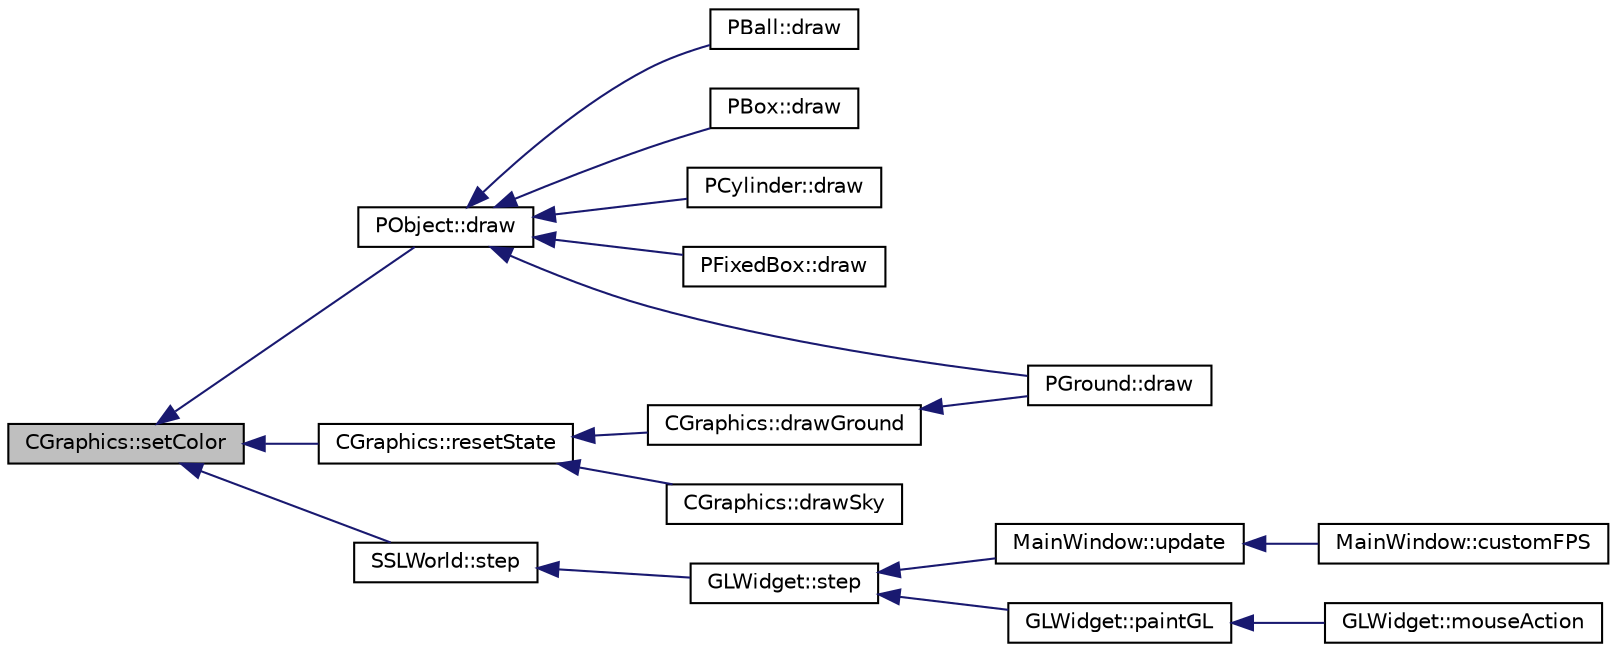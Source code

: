 digraph "CGraphics::setColor"
{
 // INTERACTIVE_SVG=YES
  edge [fontname="Helvetica",fontsize="10",labelfontname="Helvetica",labelfontsize="10"];
  node [fontname="Helvetica",fontsize="10",shape=record];
  rankdir="LR";
  Node1 [label="CGraphics::setColor",height=0.2,width=0.4,color="black", fillcolor="grey75", style="filled", fontcolor="black"];
  Node1 -> Node2 [dir="back",color="midnightblue",fontsize="10",style="solid",fontname="Helvetica"];
  Node2 [label="PObject::draw",height=0.2,width=0.4,color="black", fillcolor="white", style="filled",URL="$d1/d18/class_p_object.html#a36d211422c2ea6f4c31b3e8ea702c3c6"];
  Node2 -> Node3 [dir="back",color="midnightblue",fontsize="10",style="solid",fontname="Helvetica"];
  Node3 [label="PBall::draw",height=0.2,width=0.4,color="black", fillcolor="white", style="filled",URL="$d5/d9b/class_p_ball.html#a16741d3fe2a0ef1019ebeea35ef465aa"];
  Node2 -> Node4 [dir="back",color="midnightblue",fontsize="10",style="solid",fontname="Helvetica"];
  Node4 [label="PBox::draw",height=0.2,width=0.4,color="black", fillcolor="white", style="filled",URL="$db/d7a/class_p_box.html#a48b3e2aef27de324990eda1a34fd2872"];
  Node2 -> Node5 [dir="back",color="midnightblue",fontsize="10",style="solid",fontname="Helvetica"];
  Node5 [label="PCylinder::draw",height=0.2,width=0.4,color="black", fillcolor="white", style="filled",URL="$db/de1/class_p_cylinder.html#a58e163df3e3c0dddac64b2cd32ceb471"];
  Node2 -> Node6 [dir="back",color="midnightblue",fontsize="10",style="solid",fontname="Helvetica"];
  Node6 [label="PFixedBox::draw",height=0.2,width=0.4,color="black", fillcolor="white", style="filled",URL="$d6/d5f/class_p_fixed_box.html#a47cd79e15e6ac232e662a06e5fa7190c"];
  Node2 -> Node7 [dir="back",color="midnightblue",fontsize="10",style="solid",fontname="Helvetica"];
  Node7 [label="PGround::draw",height=0.2,width=0.4,color="black", fillcolor="white", style="filled",URL="$da/d63/class_p_ground.html#a6d9d4a949b8e0079b10e72b6cd12328b"];
  Node1 -> Node8 [dir="back",color="midnightblue",fontsize="10",style="solid",fontname="Helvetica"];
  Node8 [label="CGraphics::resetState",height=0.2,width=0.4,color="black", fillcolor="white", style="filled",URL="$dc/d90/class_c_graphics.html#ac9ffa556ca1545fd2e51c2af0637990e"];
  Node8 -> Node9 [dir="back",color="midnightblue",fontsize="10",style="solid",fontname="Helvetica"];
  Node9 [label="CGraphics::drawGround",height=0.2,width=0.4,color="black", fillcolor="white", style="filled",URL="$dc/d90/class_c_graphics.html#aa168d4298c133a1554f6a8b33cb6b6af"];
  Node9 -> Node7 [dir="back",color="midnightblue",fontsize="10",style="solid",fontname="Helvetica"];
  Node8 -> Node10 [dir="back",color="midnightblue",fontsize="10",style="solid",fontname="Helvetica"];
  Node10 [label="CGraphics::drawSky",height=0.2,width=0.4,color="black", fillcolor="white", style="filled",URL="$dc/d90/class_c_graphics.html#a1473d926f56e5293d386197379e472b7"];
  Node1 -> Node11 [dir="back",color="midnightblue",fontsize="10",style="solid",fontname="Helvetica"];
  Node11 [label="SSLWorld::step",height=0.2,width=0.4,color="black", fillcolor="white", style="filled",URL="$d9/d7f/class_s_s_l_world.html#a19a89ea3cdc5eeb4176ee4f44c3d1328"];
  Node11 -> Node12 [dir="back",color="midnightblue",fontsize="10",style="solid",fontname="Helvetica"];
  Node12 [label="GLWidget::step",height=0.2,width=0.4,color="black", fillcolor="white", style="filled",URL="$da/d10/class_g_l_widget.html#a655d413639cb45a511baec4d3d4b723c"];
  Node12 -> Node13 [dir="back",color="midnightblue",fontsize="10",style="solid",fontname="Helvetica"];
  Node13 [label="MainWindow::update",height=0.2,width=0.4,color="black", fillcolor="white", style="filled",URL="$d9/dc6/class_main_window.html#a128f71880d4b9683149023fc46fcc9f8"];
  Node13 -> Node14 [dir="back",color="midnightblue",fontsize="10",style="solid",fontname="Helvetica"];
  Node14 [label="MainWindow::customFPS",height=0.2,width=0.4,color="black", fillcolor="white", style="filled",URL="$d9/dc6/class_main_window.html#a54b84786850165c4e5466bc2e4097810"];
  Node12 -> Node15 [dir="back",color="midnightblue",fontsize="10",style="solid",fontname="Helvetica"];
  Node15 [label="GLWidget::paintGL",height=0.2,width=0.4,color="black", fillcolor="white", style="filled",URL="$da/d10/class_g_l_widget.html#a640b5570cb2b37724fd5b58a77339c5e"];
  Node15 -> Node16 [dir="back",color="midnightblue",fontsize="10",style="solid",fontname="Helvetica"];
  Node16 [label="GLWidget::mouseAction",height=0.2,width=0.4,color="black", fillcolor="white", style="filled",URL="$da/d10/class_g_l_widget.html#ac38cb02e557b2f553c83bb49f26eb50d"];
}

